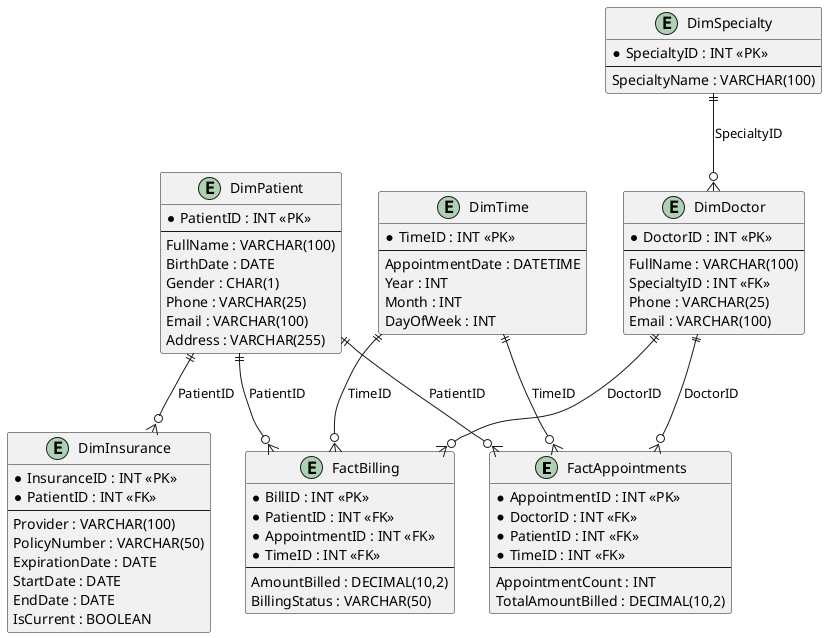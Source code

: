 @startuml diagram
entity "FactAppointments" {
  *AppointmentID : INT <<PK>>
  *DoctorID : INT <<FK>>
  *PatientID : INT <<FK>>
  *TimeID : INT <<FK>>
  --
  AppointmentCount : INT
  TotalAmountBilled : DECIMAL(10,2)
}

entity "FactBilling" {
  *BillID : INT <<PK>>
  *PatientID : INT <<FK>>
  *AppointmentID : INT <<FK>>
  *TimeID : INT <<FK>>
  --
  AmountBilled : DECIMAL(10,2)
  BillingStatus : VARCHAR(50)
}

entity "DimDoctor" {
  *DoctorID : INT <<PK>>
  --
  FullName : VARCHAR(100)
  SpecialtyID : INT <<FK>>
  Phone : VARCHAR(25)
  Email : VARCHAR(100)
}

entity "DimPatient" {
  *PatientID : INT <<PK>>
  --
  FullName : VARCHAR(100)
  BirthDate : DATE
  Gender : CHAR(1)
  Phone : VARCHAR(25)
  Email : VARCHAR(100)
  Address : VARCHAR(255)
}

entity "DimTime" {
  *TimeID : INT <<PK>>
  --
  AppointmentDate : DATETIME
  Year : INT
  Month : INT
  DayOfWeek : INT
}

entity "DimSpecialty" {
  *SpecialtyID : INT <<PK>>
  --
  SpecialtyName : VARCHAR(100)
}

entity "DimInsurance" {
  *InsuranceID : INT <<PK>>
  *PatientID : INT <<FK>>
  --
  Provider : VARCHAR(100)
  PolicyNumber : VARCHAR(50)
  ExpirationDate : DATE
  StartDate : DATE
  EndDate : DATE
  IsCurrent : BOOLEAN
}

"DimDoctor" ||--o{ "FactAppointments" : "DoctorID"
"DimPatient" ||--o{ "FactAppointments" : "PatientID"
"DimTime" ||--o{ "FactAppointments" : "TimeID"
"DimDoctor" ||--o{ "FactBilling" : "DoctorID"
"DimPatient" ||--o{ "FactBilling" : "PatientID"
"DimTime" ||--o{ "FactBilling" : "TimeID"
"DimSpecialty" ||--o{ "DimDoctor" : "SpecialtyID"
"DimPatient" ||--o{ "DimInsurance" : "PatientID"
@enduml
